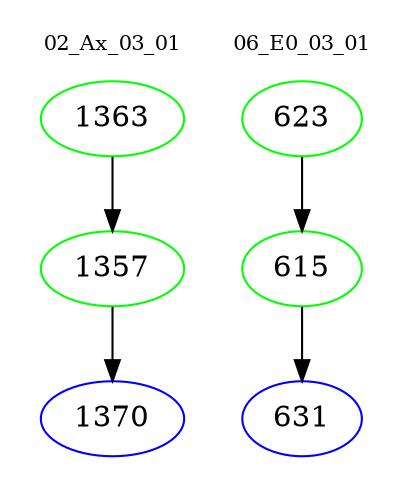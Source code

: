 digraph{
subgraph cluster_0 {
color = white
label = "02_Ax_03_01";
fontsize=10;
T0_1363 [label="1363", color="green"]
T0_1363 -> T0_1357 [color="black"]
T0_1357 [label="1357", color="green"]
T0_1357 -> T0_1370 [color="black"]
T0_1370 [label="1370", color="blue"]
}
subgraph cluster_1 {
color = white
label = "06_E0_03_01";
fontsize=10;
T1_623 [label="623", color="green"]
T1_623 -> T1_615 [color="black"]
T1_615 [label="615", color="green"]
T1_615 -> T1_631 [color="black"]
T1_631 [label="631", color="blue"]
}
}
